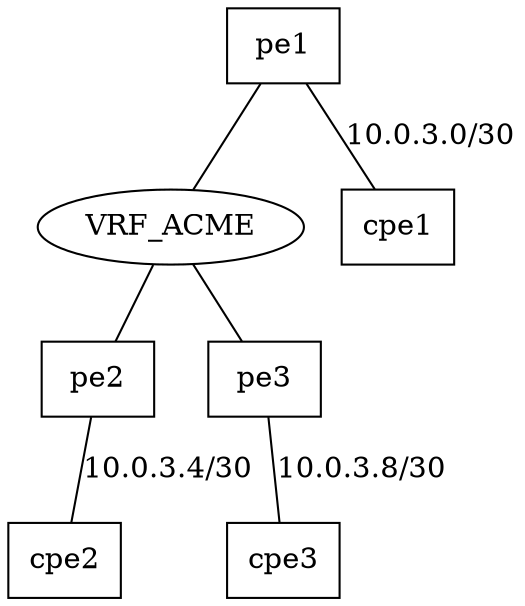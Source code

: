 graph network {
    vrf [label="VRF_ACME"]
    pe1 [shape="box"]
    pe2 [shape="box"]
    vrf -- pe2
    vrf -- "pe3"
    pe3 [shape="box"]
    cpe1 [shape="box"]
    cpe2 [shape="box"]
    cpe3 [shape="box"]
    pe3 -- cpe3 [label="10.0.3.8/30"]
    pe1 -- vrf
    pe1 -- cpe1 [label="10.0.3.0/30"]
    pe2 -- cpe2 [label="10.0.3.4/30"]
}